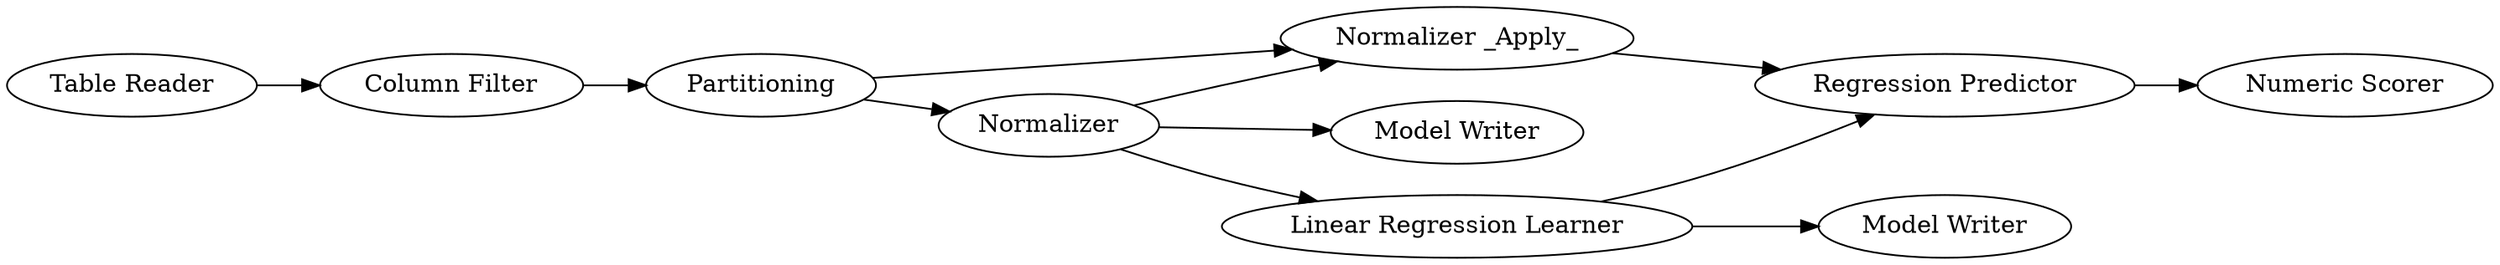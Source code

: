 digraph {
	"-5784954228626105735_16" [label="Model Writer"]
	"-5784954228626105735_8" [label="Numeric Scorer"]
	"-5784954228626105735_4" [label="Normalizer _Apply_"]
	"-5784954228626105735_7" [label="Regression Predictor"]
	"-5784954228626105735_6" [label="Linear Regression Learner"]
	"-5784954228626105735_1" [label="Table Reader"]
	"-5784954228626105735_5" [label="Column Filter"]
	"-5784954228626105735_2" [label=Normalizer]
	"-5784954228626105735_3" [label=Partitioning]
	"-5784954228626105735_15" [label="Model Writer"]
	"-5784954228626105735_6" -> "-5784954228626105735_7"
	"-5784954228626105735_2" -> "-5784954228626105735_16"
	"-5784954228626105735_6" -> "-5784954228626105735_15"
	"-5784954228626105735_3" -> "-5784954228626105735_2"
	"-5784954228626105735_1" -> "-5784954228626105735_5"
	"-5784954228626105735_3" -> "-5784954228626105735_4"
	"-5784954228626105735_2" -> "-5784954228626105735_4"
	"-5784954228626105735_2" -> "-5784954228626105735_6"
	"-5784954228626105735_7" -> "-5784954228626105735_8"
	"-5784954228626105735_4" -> "-5784954228626105735_7"
	"-5784954228626105735_5" -> "-5784954228626105735_3"
	rankdir=LR
}
